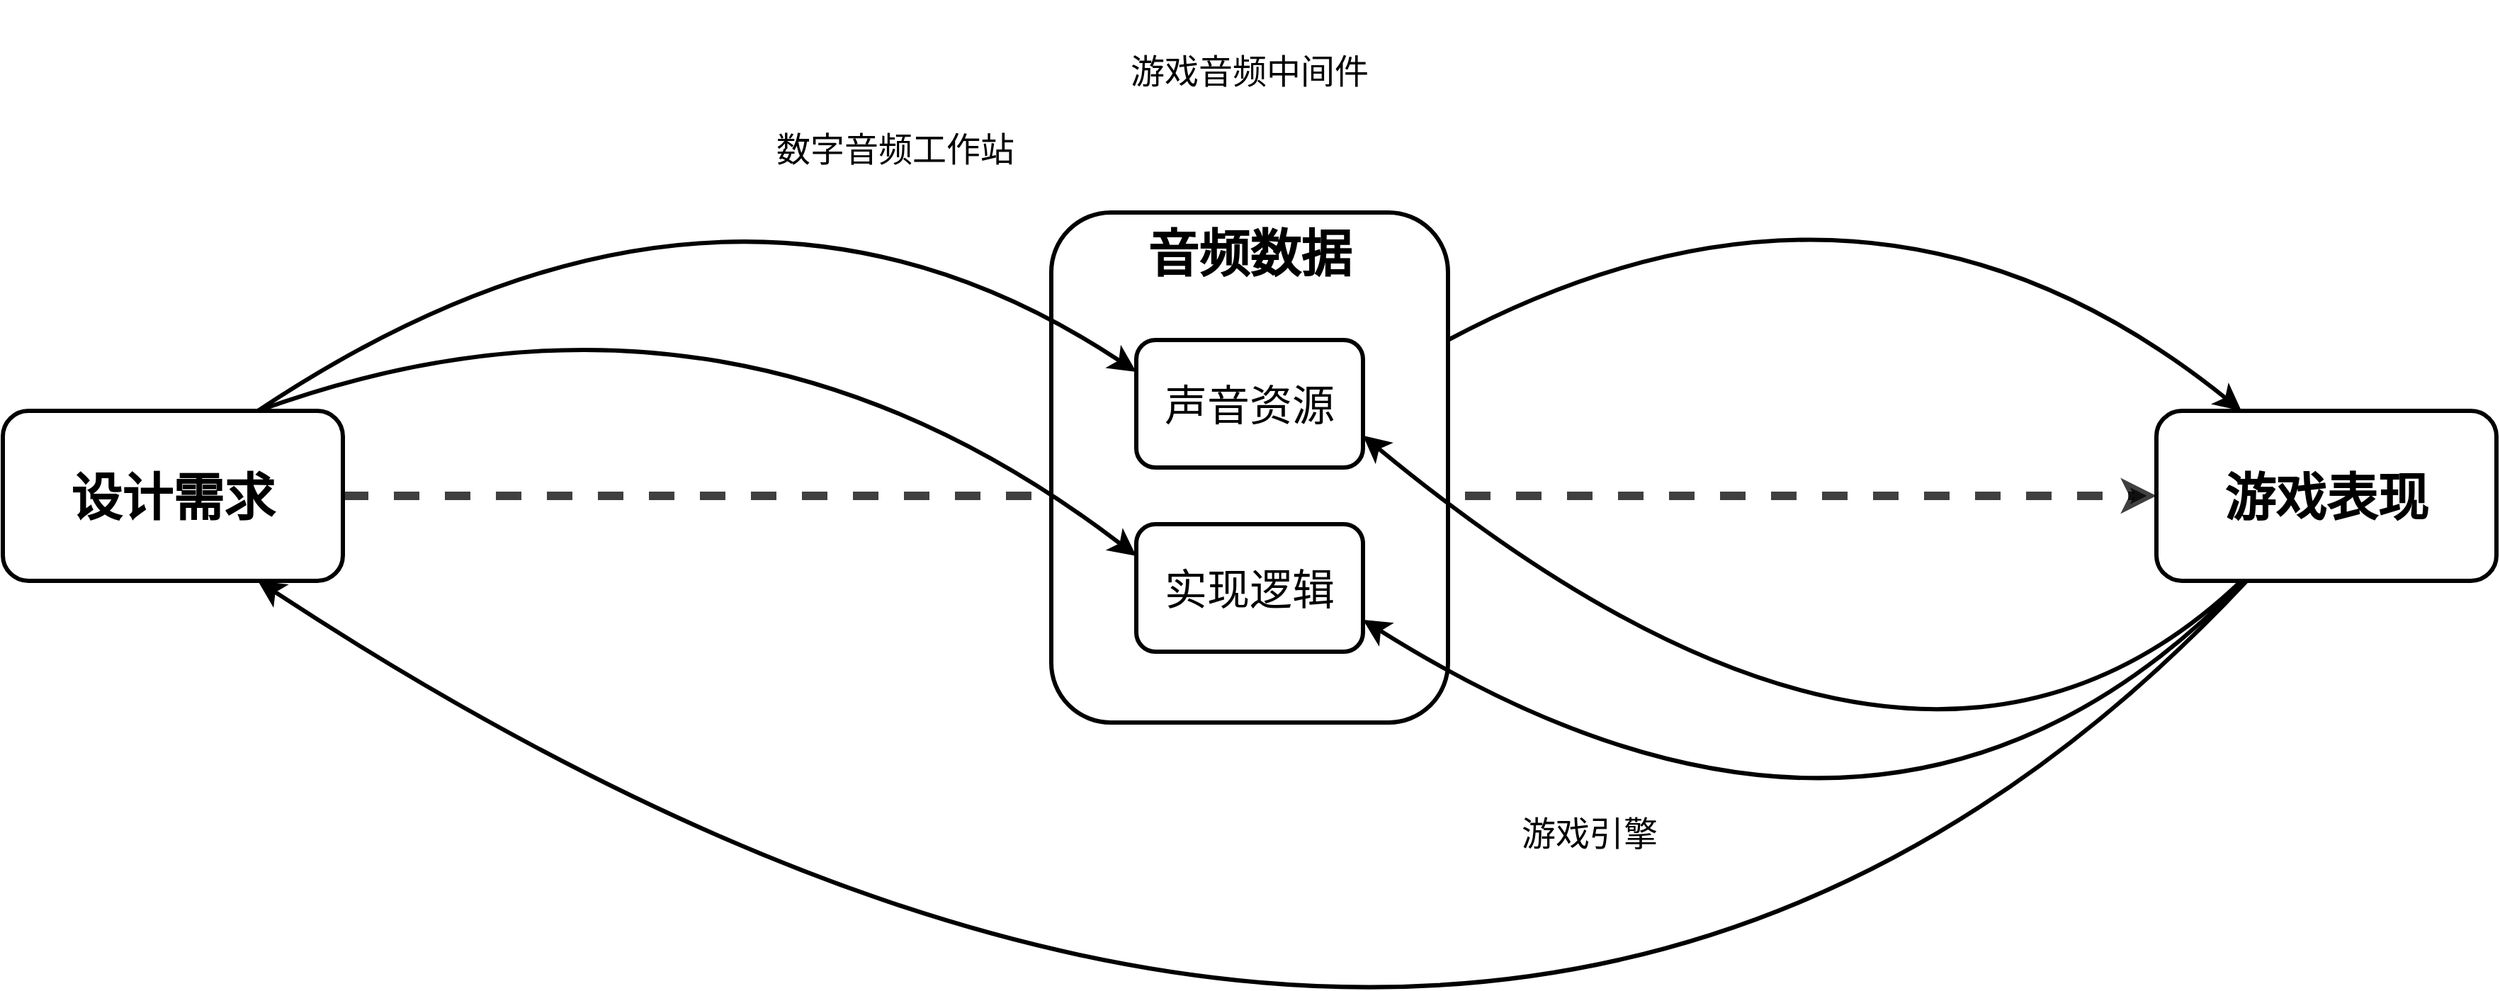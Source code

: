 <mxfile version="26.0.11">
  <diagram name="Page-1" id="EEytKLQ9o5RP3dy8__cd">
    <mxGraphModel dx="2211" dy="1137" grid="1" gridSize="10" guides="0" tooltips="1" connect="1" arrows="1" fold="1" page="1" pageScale="1" pageWidth="1920" pageHeight="1080" math="0" shadow="0">
      <root>
        <mxCell id="0" />
        <mxCell id="1" parent="0" />
        <mxCell id="rhhC_Ako3J8bRTdagBws-8" value="" style="ellipse;whiteSpace=wrap;html=1;fillColor=light-dark(#FFFFFF,#CC0000);strokeColor=none;opacity=20;" vertex="1" parent="1">
          <mxGeometry x="760" y="190" width="400" height="660" as="geometry" />
        </mxCell>
        <mxCell id="rhhC_Ako3J8bRTdagBws-10" value="" style="ellipse;whiteSpace=wrap;html=1;fillColor=light-dark(#FFFFFF,#006633);strokeColor=none;opacity=20;" vertex="1" parent="1">
          <mxGeometry x="360" y="260" width="780" height="310" as="geometry" />
        </mxCell>
        <mxCell id="rhhC_Ako3J8bRTdagBws-11" value="" style="ellipse;whiteSpace=wrap;html=1;fillColor=light-dark(#FFFFFF,#004C99);strokeColor=none;opacity=20;" vertex="1" parent="1">
          <mxGeometry x="790" y="520" width="770" height="290" as="geometry" />
        </mxCell>
        <mxCell id="rhhC_Ako3J8bRTdagBws-12" style="edgeStyle=orthogonalEdgeStyle;rounded=0;orthogonalLoop=1;jettySize=auto;html=1;entryX=0;entryY=0.5;entryDx=0;entryDy=0;strokeWidth=6;dashed=1;opacity=75;" edge="1" parent="1" source="rhhC_Ako3J8bRTdagBws-4" target="rhhC_Ako3J8bRTdagBws-6">
          <mxGeometry relative="1" as="geometry" />
        </mxCell>
        <mxCell id="rhhC_Ako3J8bRTdagBws-4" value="设计需求" style="rounded=1;whiteSpace=wrap;html=1;fontSize=36;fontFamily=Noto Sans;fontSource=https%3A%2F%2Ffonts.googleapis.com%2Fcss%3Ffamily%3DNoto%2BSans;verticalAlign=middle;fillColor=none;fontStyle=1;strokeWidth=3;" vertex="1" parent="1">
          <mxGeometry x="80" y="480" width="240" height="120" as="geometry" />
        </mxCell>
        <mxCell id="rhhC_Ako3J8bRTdagBws-6" value="游戏表现" style="rounded=1;whiteSpace=wrap;html=1;fontSize=36;fontFamily=Noto Sans;fontSource=https%3A%2F%2Ffonts.googleapis.com%2Fcss%3Ffamily%3DNoto%2BSans;verticalAlign=middle;fillColor=none;fontStyle=1;strokeWidth=3;" vertex="1" parent="1">
          <mxGeometry x="1600" y="480" width="240" height="120" as="geometry" />
        </mxCell>
        <mxCell id="rhhC_Ako3J8bRTdagBws-13" value="数字音频工作站" style="text;html=1;align=center;verticalAlign=middle;whiteSpace=wrap;rounded=0;fontSize=24;fontFamily=Noto Sans;fontSource=https%3A%2F%2Ffonts.googleapis.com%2Fcss%3Ffamily%3DNoto%2BSans;" vertex="1" parent="1">
          <mxGeometry x="610" y="260" width="200" height="70" as="geometry" />
        </mxCell>
        <mxCell id="rhhC_Ako3J8bRTdagBws-14" value="游戏音频中间件" style="text;html=1;align=center;verticalAlign=middle;whiteSpace=wrap;rounded=0;fontSize=24;fontFamily=Noto Sans;fontSource=https%3A%2F%2Ffonts.googleapis.com%2Fcss%3Ffamily%3DNoto%2BSans;" vertex="1" parent="1">
          <mxGeometry x="860" y="205" width="200" height="70" as="geometry" />
        </mxCell>
        <mxCell id="rhhC_Ako3J8bRTdagBws-15" value="游戏引擎" style="text;html=1;align=center;verticalAlign=middle;whiteSpace=wrap;rounded=0;fontSize=24;fontFamily=Noto Sans;fontSource=https%3A%2F%2Ffonts.googleapis.com%2Fcss%3Ffamily%3DNoto%2BSans;" vertex="1" parent="1">
          <mxGeometry x="1130" y="743" width="140" height="70" as="geometry" />
        </mxCell>
        <mxCell id="rhhC_Ako3J8bRTdagBws-1" value="音频数据" style="rounded=1;whiteSpace=wrap;html=1;fontSize=36;fontFamily=Noto Sans;fontSource=https%3A%2F%2Ffonts.googleapis.com%2Fcss%3Ffamily%3DNoto%2BSans;verticalAlign=top;fontStyle=1;fillColor=light-dark(#FFFFFF,#990000);strokeWidth=3;" vertex="1" parent="1">
          <mxGeometry x="820" y="340" width="280" height="360" as="geometry" />
        </mxCell>
        <mxCell id="rhhC_Ako3J8bRTdagBws-2" value="声音资源" style="rounded=1;whiteSpace=wrap;html=1;fontSize=30;fontFamily=Noto Sans;fontSource=https%3A%2F%2Ffonts.googleapis.com%2Fcss%3Ffamily%3DNoto%2BSans;verticalAlign=middle;fillColor=none;fontStyle=0;align=center;strokeWidth=3;" vertex="1" parent="1">
          <mxGeometry x="880" y="430" width="160" height="90" as="geometry" />
        </mxCell>
        <mxCell id="rhhC_Ako3J8bRTdagBws-3" value="实现逻辑" style="rounded=1;whiteSpace=wrap;html=1;fontSize=30;fontFamily=Noto Sans;fontSource=https%3A%2F%2Ffonts.googleapis.com%2Fcss%3Ffamily%3DNoto%2BSans;verticalAlign=middle;fillColor=none;fontStyle=0;align=center;strokeWidth=3;" vertex="1" parent="1">
          <mxGeometry x="880" y="560" width="160" height="90" as="geometry" />
        </mxCell>
        <mxCell id="rhhC_Ako3J8bRTdagBws-27" value="line" parent="0" />
        <mxCell id="rhhC_Ako3J8bRTdagBws-20" style="rounded=0;orthogonalLoop=1;jettySize=auto;html=1;strokeWidth=3;entryX=0;entryY=0.25;entryDx=0;entryDy=0;strokeColor=default;curved=1;exitX=0.75;exitY=0;exitDx=0;exitDy=0;endSize=10;" edge="1" parent="rhhC_Ako3J8bRTdagBws-27" source="rhhC_Ako3J8bRTdagBws-4" target="rhhC_Ako3J8bRTdagBws-2">
          <mxGeometry relative="1" as="geometry">
            <mxPoint x="880" y="420" as="targetPoint" />
            <Array as="points">
              <mxPoint x="590" y="260" />
            </Array>
          </mxGeometry>
        </mxCell>
        <mxCell id="rhhC_Ako3J8bRTdagBws-21" style="rounded=0;orthogonalLoop=1;jettySize=auto;html=1;strokeWidth=3;curved=1;entryX=0;entryY=0.25;entryDx=0;entryDy=0;exitX=0.75;exitY=0;exitDx=0;exitDy=0;endSize=10;" edge="1" parent="rhhC_Ako3J8bRTdagBws-27" source="rhhC_Ako3J8bRTdagBws-4" target="rhhC_Ako3J8bRTdagBws-3">
          <mxGeometry relative="1" as="geometry">
            <Array as="points">
              <mxPoint x="590" y="360" />
            </Array>
          </mxGeometry>
        </mxCell>
        <mxCell id="rhhC_Ako3J8bRTdagBws-22" style="rounded=0;orthogonalLoop=1;jettySize=auto;html=1;entryX=0.75;entryY=1;entryDx=0;entryDy=0;strokeWidth=3;curved=1;endSize=10;" edge="1" parent="rhhC_Ako3J8bRTdagBws-27" source="rhhC_Ako3J8bRTdagBws-6" target="rhhC_Ako3J8bRTdagBws-4">
          <mxGeometry relative="1" as="geometry">
            <Array as="points">
              <mxPoint x="1130" y="1170" />
            </Array>
          </mxGeometry>
        </mxCell>
        <mxCell id="rhhC_Ako3J8bRTdagBws-25" style="rounded=0;orthogonalLoop=1;jettySize=auto;html=1;entryX=1;entryY=0.75;entryDx=0;entryDy=0;strokeWidth=3;curved=1;endSize=10;" edge="1" parent="rhhC_Ako3J8bRTdagBws-27" source="rhhC_Ako3J8bRTdagBws-6" target="rhhC_Ako3J8bRTdagBws-3">
          <mxGeometry relative="1" as="geometry">
            <Array as="points">
              <mxPoint x="1410" y="860" />
            </Array>
          </mxGeometry>
        </mxCell>
        <mxCell id="rhhC_Ako3J8bRTdagBws-26" style="rounded=0;orthogonalLoop=1;jettySize=auto;html=1;entryX=1;entryY=0.75;entryDx=0;entryDy=0;strokeWidth=3;curved=1;exitX=0.25;exitY=1;exitDx=0;exitDy=0;endSize=10;" edge="1" parent="rhhC_Ako3J8bRTdagBws-27" source="rhhC_Ako3J8bRTdagBws-6" target="rhhC_Ako3J8bRTdagBws-2">
          <mxGeometry relative="1" as="geometry">
            <mxPoint x="1672" y="610" as="sourcePoint" />
            <mxPoint x="1010" y="660" as="targetPoint" />
            <Array as="points">
              <mxPoint x="1430" y="820" />
            </Array>
          </mxGeometry>
        </mxCell>
        <mxCell id="rhhC_Ako3J8bRTdagBws-23" style="rounded=0;orthogonalLoop=1;jettySize=auto;html=1;strokeWidth=3;entryX=0.25;entryY=0;entryDx=0;entryDy=0;exitX=1;exitY=0.25;exitDx=0;exitDy=0;curved=1;endSize=10;" edge="1" parent="rhhC_Ako3J8bRTdagBws-27" source="rhhC_Ako3J8bRTdagBws-1" target="rhhC_Ako3J8bRTdagBws-6">
          <mxGeometry relative="1" as="geometry">
            <mxPoint x="1210" y="435" as="sourcePoint" />
            <mxPoint x="1570" y="450" as="targetPoint" />
            <Array as="points">
              <mxPoint x="1400" y="270" />
            </Array>
          </mxGeometry>
        </mxCell>
      </root>
    </mxGraphModel>
  </diagram>
</mxfile>
